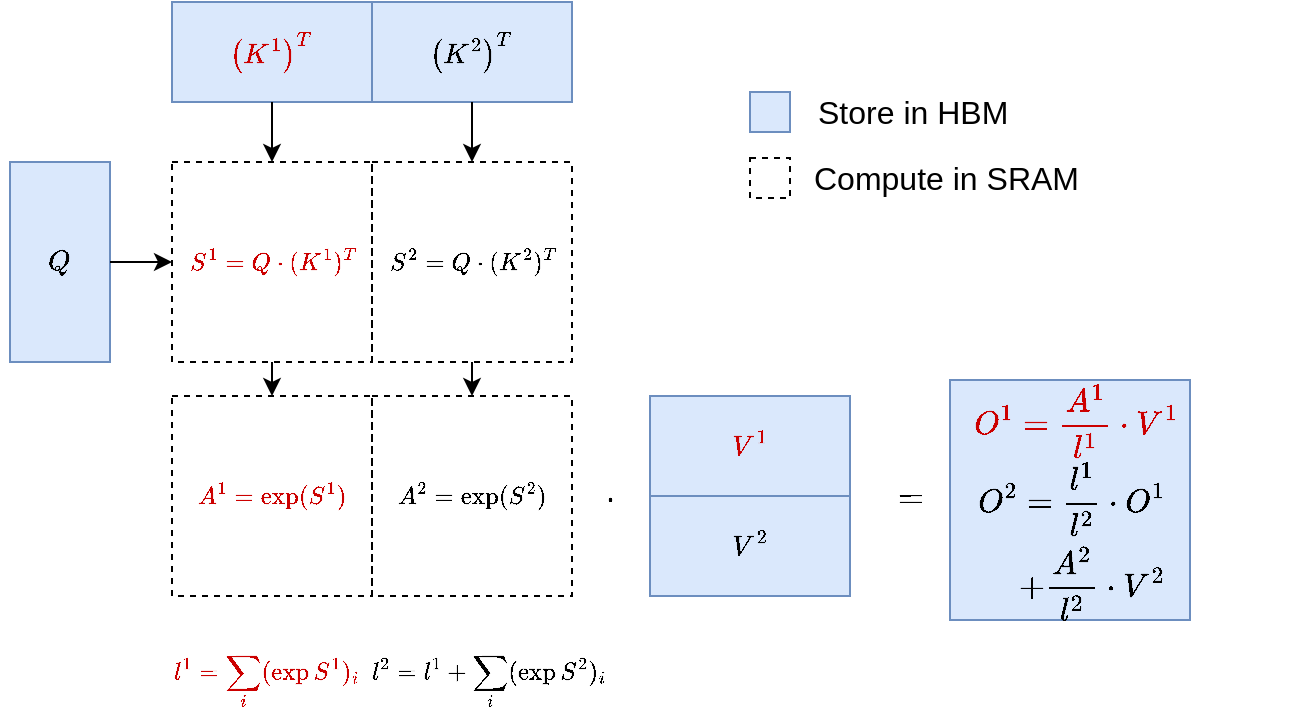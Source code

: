 <mxfile version="20.7.4" type="device"><diagram id="oiYOum5yhCa1Uc73M8A6" name="第 1 页"><mxGraphModel dx="678" dy="680" grid="1" gridSize="10" guides="1" tooltips="1" connect="1" arrows="1" fold="1" page="1" pageScale="1" pageWidth="827" pageHeight="1169" math="1" shadow="0"><root><mxCell id="0"/><mxCell id="1" parent="0"/><mxCell id="TultZmmXiwLrnQGcL105-3" value="" style="rounded=0;whiteSpace=wrap;html=1;fillColor=#dae8fc;strokeColor=#6c8ebf;fontSize=16;" vertex="1" parent="1"><mxGeometry x="306" y="230" width="100" height="50" as="geometry"/></mxCell><mxCell id="TultZmmXiwLrnQGcL105-4" value="" style="rounded=0;whiteSpace=wrap;html=1;fillColor=#dae8fc;strokeColor=#6c8ebf;fontSize=16;" vertex="1" parent="1"><mxGeometry x="406" y="230" width="100" height="50" as="geometry"/></mxCell><mxCell id="TultZmmXiwLrnQGcL105-5" value="" style="rounded=0;whiteSpace=wrap;html=1;direction=south;fillColor=#dae8fc;strokeColor=#6c8ebf;fontSize=16;" vertex="1" parent="1"><mxGeometry x="225" y="310" width="50" height="100" as="geometry"/></mxCell><mxCell id="TultZmmXiwLrnQGcL105-6" value="" style="whiteSpace=wrap;html=1;aspect=fixed;fontFamily=Times New Roman;fontSize=16;fillColor=none;dashed=1;" vertex="1" parent="1"><mxGeometry x="306" y="310" width="100" height="100" as="geometry"/></mxCell><mxCell id="TultZmmXiwLrnQGcL105-7" value="" style="endArrow=classic;html=1;rounded=0;fontFamily=Times New Roman;exitX=0.5;exitY=0;exitDx=0;exitDy=0;entryX=0;entryY=0.5;entryDx=0;entryDy=0;fontSize=16;" edge="1" parent="1" source="TultZmmXiwLrnQGcL105-5" target="TultZmmXiwLrnQGcL105-6"><mxGeometry width="50" height="50" relative="1" as="geometry"><mxPoint x="115" y="340" as="sourcePoint"/><mxPoint x="165" y="290" as="targetPoint"/></mxGeometry></mxCell><mxCell id="TultZmmXiwLrnQGcL105-8" value="" style="endArrow=classic;html=1;rounded=0;fontFamily=Times New Roman;exitX=0.5;exitY=1;exitDx=0;exitDy=0;entryX=0.5;entryY=0;entryDx=0;entryDy=0;fontSize=16;" edge="1" parent="1" source="TultZmmXiwLrnQGcL105-3" target="TultZmmXiwLrnQGcL105-6"><mxGeometry width="50" height="50" relative="1" as="geometry"><mxPoint x="166" y="260" as="sourcePoint"/><mxPoint x="216" y="210" as="targetPoint"/></mxGeometry></mxCell><mxCell id="TultZmmXiwLrnQGcL105-9" value="" style="whiteSpace=wrap;html=1;aspect=fixed;fontFamily=Times New Roman;fontSize=16;fillColor=none;dashed=1;" vertex="1" parent="1"><mxGeometry x="406" y="310" width="100" height="100" as="geometry"/></mxCell><mxCell id="TultZmmXiwLrnQGcL105-10" value="&lt;span style=&quot;font-family: Helvetica; font-size: 12px;&quot;&gt;`(K^{1})^T`&lt;/span&gt;" style="text;html=1;strokeColor=none;fillColor=none;align=center;verticalAlign=middle;whiteSpace=wrap;rounded=0;fontFamily=Times New Roman;fontSize=12;fontColor=#CC0000;" vertex="1" parent="1"><mxGeometry x="326" y="240" width="60" height="30" as="geometry"/></mxCell><mxCell id="TultZmmXiwLrnQGcL105-11" value="&lt;span style=&quot;font-family: Helvetica; font-size: 12px;&quot;&gt;`(K^{2})^T`&lt;/span&gt;" style="text;html=1;strokeColor=none;fillColor=none;align=center;verticalAlign=middle;whiteSpace=wrap;rounded=0;fontFamily=Times New Roman;fontSize=12;" vertex="1" parent="1"><mxGeometry x="426" y="240" width="60" height="30" as="geometry"/></mxCell><mxCell id="TultZmmXiwLrnQGcL105-12" value="&lt;span style=&quot;font-family: Helvetica; font-size: 12px;&quot;&gt;`Q`&lt;/span&gt;" style="text;html=1;strokeColor=none;fillColor=none;align=center;verticalAlign=middle;whiteSpace=wrap;rounded=0;fontFamily=Times New Roman;fontSize=12;" vertex="1" parent="1"><mxGeometry x="220" y="345" width="60" height="30" as="geometry"/></mxCell><mxCell id="TultZmmXiwLrnQGcL105-14" value="$$S^{1} = Q \cdot (K^{1})^T$$" style="text;html=1;strokeColor=none;fillColor=none;align=center;verticalAlign=middle;whiteSpace=wrap;rounded=0;fontFamily=Times New Roman;fontSize=12;fontColor=#CC0000;" vertex="1" parent="1"><mxGeometry x="309.5" y="345" width="93" height="30" as="geometry"/></mxCell><mxCell id="TultZmmXiwLrnQGcL105-15" value="$$S^{2} = Q \cdot (K^{2})^T$$" style="text;html=1;strokeColor=none;fillColor=none;align=center;verticalAlign=middle;whiteSpace=wrap;rounded=0;fontFamily=Times New Roman;fontSize=12;" vertex="1" parent="1"><mxGeometry x="409.5" y="345" width="93" height="30" as="geometry"/></mxCell><mxCell id="TultZmmXiwLrnQGcL105-16" value="" style="whiteSpace=wrap;html=1;aspect=fixed;fontFamily=Times New Roman;fontSize=16;fillColor=none;dashed=1;" vertex="1" parent="1"><mxGeometry x="306" y="427" width="100" height="100" as="geometry"/></mxCell><mxCell id="TultZmmXiwLrnQGcL105-17" value="" style="whiteSpace=wrap;html=1;aspect=fixed;fontFamily=Times New Roman;fontSize=16;fillColor=none;dashed=1;" vertex="1" parent="1"><mxGeometry x="406" y="427" width="100" height="100" as="geometry"/></mxCell><mxCell id="TultZmmXiwLrnQGcL105-18" value="" style="endArrow=classic;html=1;rounded=0;fontFamily=Times New Roman;exitX=0.5;exitY=1;exitDx=0;exitDy=0;entryX=0.5;entryY=0;entryDx=0;entryDy=0;fontSize=16;" edge="1" parent="1" source="TultZmmXiwLrnQGcL105-4" target="TultZmmXiwLrnQGcL105-9"><mxGeometry width="50" height="50" relative="1" as="geometry"><mxPoint x="536" y="340" as="sourcePoint"/><mxPoint x="586" y="290" as="targetPoint"/></mxGeometry></mxCell><mxCell id="TultZmmXiwLrnQGcL105-19" value="" style="endArrow=classic;html=1;rounded=0;fontFamily=Times New Roman;exitX=0.5;exitY=1;exitDx=0;exitDy=0;fontSize=16;" edge="1" parent="1" source="TultZmmXiwLrnQGcL105-6" target="TultZmmXiwLrnQGcL105-16"><mxGeometry width="50" height="50" relative="1" as="geometry"><mxPoint x="216" y="490" as="sourcePoint"/><mxPoint x="266" y="440" as="targetPoint"/></mxGeometry></mxCell><mxCell id="TultZmmXiwLrnQGcL105-20" value="" style="endArrow=classic;html=1;rounded=0;fontFamily=Times New Roman;exitX=0.5;exitY=1;exitDx=0;exitDy=0;entryX=0.5;entryY=0;entryDx=0;entryDy=0;fontSize=16;" edge="1" parent="1" source="TultZmmXiwLrnQGcL105-9" target="TultZmmXiwLrnQGcL105-17"><mxGeometry width="50" height="50" relative="1" as="geometry"><mxPoint x="526" y="470" as="sourcePoint"/><mxPoint x="576" y="420" as="targetPoint"/></mxGeometry></mxCell><mxCell id="TultZmmXiwLrnQGcL105-21" value="$$A^{1} = \exp (S^1)$$" style="text;html=1;strokeColor=none;fillColor=none;align=center;verticalAlign=middle;whiteSpace=wrap;rounded=0;fontFamily=Times New Roman;fontSize=12;fontColor=#CC0000;" vertex="1" parent="1"><mxGeometry x="309.5" y="462" width="93" height="30" as="geometry"/></mxCell><mxCell id="TultZmmXiwLrnQGcL105-22" value="$$A^{2} = \exp (S^2)$$" style="text;html=1;strokeColor=none;fillColor=none;align=center;verticalAlign=middle;whiteSpace=wrap;rounded=0;fontFamily=Times New Roman;fontSize=12;" vertex="1" parent="1"><mxGeometry x="409.5" y="462" width="93" height="30" as="geometry"/></mxCell><mxCell id="TultZmmXiwLrnQGcL105-23" value="$$l^{1} = \sum_{i}(\exp S^1)_{i}$$" style="text;html=1;strokeColor=none;fillColor=none;align=center;verticalAlign=middle;whiteSpace=wrap;rounded=0;fontFamily=Times New Roman;fontSize=12;fontColor=#CC0000;" vertex="1" parent="1"><mxGeometry x="311" y="555" width="85" height="30" as="geometry"/></mxCell><mxCell id="TultZmmXiwLrnQGcL105-24" value="$$l^{2} = l^{1} + \sum_{i}(\exp S^2)_{i}$$" style="text;html=1;strokeColor=none;fillColor=none;align=center;verticalAlign=middle;whiteSpace=wrap;rounded=0;fontFamily=Times New Roman;fontSize=12;" vertex="1" parent="1"><mxGeometry x="422" y="555" width="85" height="30" as="geometry"/></mxCell><mxCell id="TultZmmXiwLrnQGcL105-25" value="" style="rounded=0;whiteSpace=wrap;html=1;fillColor=#dae8fc;strokeColor=#6c8ebf;fontSize=16;" vertex="1" parent="1"><mxGeometry x="545" y="427" width="100" height="50" as="geometry"/></mxCell><mxCell id="TultZmmXiwLrnQGcL105-26" value="" style="rounded=0;whiteSpace=wrap;html=1;fillColor=#dae8fc;strokeColor=#6c8ebf;fontSize=16;" vertex="1" parent="1"><mxGeometry x="545" y="477" width="100" height="50" as="geometry"/></mxCell><mxCell id="TultZmmXiwLrnQGcL105-27" value="&lt;span style=&quot;font-family: Helvetica;&quot;&gt;`V^{1}`&lt;/span&gt;" style="text;html=1;strokeColor=none;fillColor=none;align=center;verticalAlign=middle;whiteSpace=wrap;rounded=0;dashed=1;fontFamily=Times New Roman;fontSize=12;fontColor=#CC0000;" vertex="1" parent="1"><mxGeometry x="565" y="437" width="60" height="30" as="geometry"/></mxCell><mxCell id="TultZmmXiwLrnQGcL105-28" value="&lt;span style=&quot;color: rgb(0, 0, 0); font-family: Helvetica;&quot;&gt;`V^{2}`&lt;/span&gt;" style="text;html=1;strokeColor=none;fillColor=none;align=center;verticalAlign=middle;whiteSpace=wrap;rounded=0;dashed=1;fontFamily=Times New Roman;fontSize=12;fontColor=#CC0000;" vertex="1" parent="1"><mxGeometry x="565" y="487" width="60" height="30" as="geometry"/></mxCell><mxCell id="TultZmmXiwLrnQGcL105-29" value="`\cdot`" style="text;html=1;strokeColor=none;fillColor=none;align=center;verticalAlign=middle;whiteSpace=wrap;rounded=0;dashed=1;fontFamily=Times New Roman;fontSize=16;fontColor=#000000;fontStyle=1" vertex="1" parent="1"><mxGeometry x="495" y="462" width="60" height="30" as="geometry"/></mxCell><mxCell id="TultZmmXiwLrnQGcL105-30" value="`=`" style="text;html=1;strokeColor=none;fillColor=none;align=center;verticalAlign=middle;whiteSpace=wrap;rounded=0;dashed=1;fontFamily=Times New Roman;fontSize=16;fontColor=#000000;fontStyle=1" vertex="1" parent="1"><mxGeometry x="645" y="462" width="60" height="30" as="geometry"/></mxCell><mxCell id="TultZmmXiwLrnQGcL105-31" value="" style="rounded=0;whiteSpace=wrap;html=1;direction=south;fillColor=#dae8fc;strokeColor=#6c8ebf;fontSize=16;" vertex="1" parent="1"><mxGeometry x="695" y="419" width="120" height="120" as="geometry"/></mxCell><mxCell id="TultZmmXiwLrnQGcL105-32" value="&lt;font&gt;$$O^{1}=\frac{A^1}{l^1} \cdot V^1$$&lt;/font&gt;" style="text;html=1;strokeColor=none;fillColor=none;align=center;verticalAlign=middle;whiteSpace=wrap;rounded=0;dashed=1;fontFamily=Times New Roman;fontSize=16;fontColor=#CC0000;" vertex="1" parent="1"><mxGeometry x="728" y="424" width="60" height="30" as="geometry"/></mxCell><mxCell id="TultZmmXiwLrnQGcL105-33" value="&lt;font color=&quot;#000000&quot;&gt;$$\begin{aligned}O^{2}=\frac{l^1}{l^2} \cdot O^1 \\+ \frac{A^2}{l^2} \cdot V^2&lt;br&gt;\end{aligned}$$&lt;/font&gt;" style="text;html=1;strokeColor=none;fillColor=none;align=center;verticalAlign=middle;whiteSpace=wrap;rounded=0;dashed=1;fontFamily=Times New Roman;fontSize=16;fontColor=#CC0000;" vertex="1" parent="1"><mxGeometry x="702.5" y="484" width="105" height="30" as="geometry"/></mxCell><mxCell id="TultZmmXiwLrnQGcL105-35" value="" style="rounded=0;whiteSpace=wrap;html=1;fontFamily=Times New Roman;fontSize=16;fillColor=#dae8fc;strokeColor=#6c8ebf;" vertex="1" parent="1"><mxGeometry x="595" y="275" width="20" height="20" as="geometry"/></mxCell><mxCell id="TultZmmXiwLrnQGcL105-36" value="" style="rounded=0;whiteSpace=wrap;html=1;dashed=1;fontFamily=Times New Roman;fontSize=16;fontColor=#CC0000;" vertex="1" parent="1"><mxGeometry x="595" y="308" width="20" height="20" as="geometry"/></mxCell><mxCell id="TultZmmXiwLrnQGcL105-37" value="&lt;font color=&quot;#000000&quot;&gt;Store in HBM&lt;/font&gt;" style="text;html=1;strokeColor=none;fillColor=none;align=left;verticalAlign=middle;whiteSpace=wrap;rounded=0;fontFamily=Helvetica;fontSize=16;fontColor=#CC0000;" vertex="1" parent="1"><mxGeometry x="627" y="270" width="200" height="30" as="geometry"/></mxCell><mxCell id="TultZmmXiwLrnQGcL105-40" value="&lt;font color=&quot;#000000&quot;&gt;Compute in SRAM&lt;/font&gt;" style="text;html=1;strokeColor=none;fillColor=none;align=left;verticalAlign=middle;whiteSpace=wrap;rounded=0;fontFamily=Helvetica;fontSize=16;fontColor=#CC0000;" vertex="1" parent="1"><mxGeometry x="625" y="303" width="200" height="30" as="geometry"/></mxCell></root></mxGraphModel></diagram></mxfile>